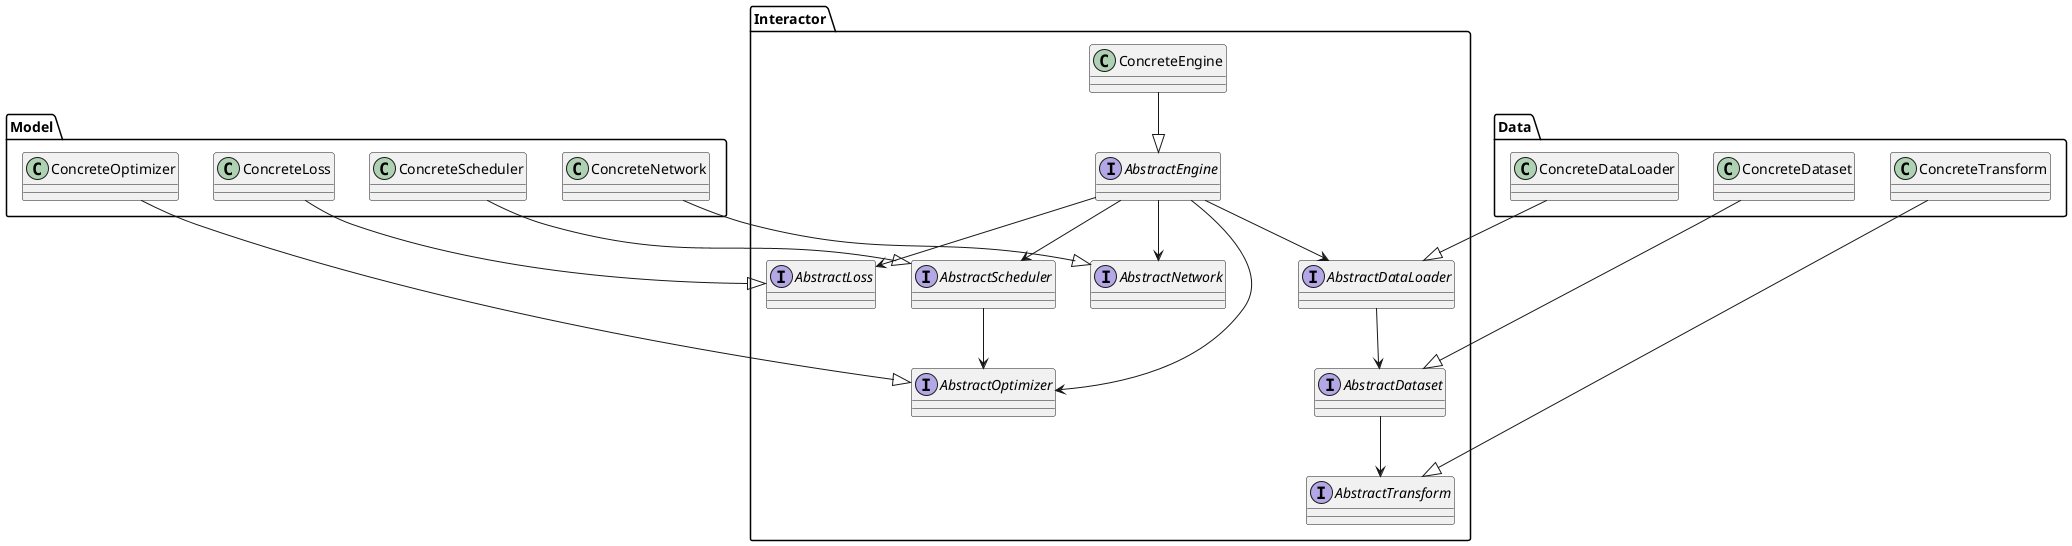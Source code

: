 @startuml
package Interactor {
    class       ConcreteEngine
    interface   AbstractEngine
    interface   AbstractNetwork
    interface   AbstractOptimizer
    interface   AbstractScheduler
    interface   AbstractLoss
    interface   AbstractDataLoader
    interface   AbstractTransform
    interface   AbstractDataset
}
package Model {
    class ConcreteNetwork
    class ConcreteOptimizer
    class ConcreteScheduler
    class ConcreteLoss
}
package Data {
    class ConcreteDataLoader
    class ConcreteTransform
    class ConcreteDataset
}

AbstractEngine --> AbstractNetwork
AbstractEngine --> AbstractLoss
AbstractEngine --> AbstractOptimizer
AbstractEngine --> AbstractScheduler
AbstractScheduler --> AbstractOptimizer
AbstractEngine --> AbstractDataLoader
AbstractDataLoader --> AbstractDataset
AbstractDataset --> AbstractTransform
ConcreteEngine --|> AbstractEngine
ConcreteNetwork --|> AbstractNetwork
ConcreteLoss --|> AbstractLoss
ConcreteOptimizer --|> AbstractOptimizer
ConcreteScheduler --|> AbstractScheduler
ConcreteDataLoader --|> AbstractDataLoader
ConcreteDataset --|> AbstractDataset
ConcreteTransform --|> AbstractTransform

@enduml